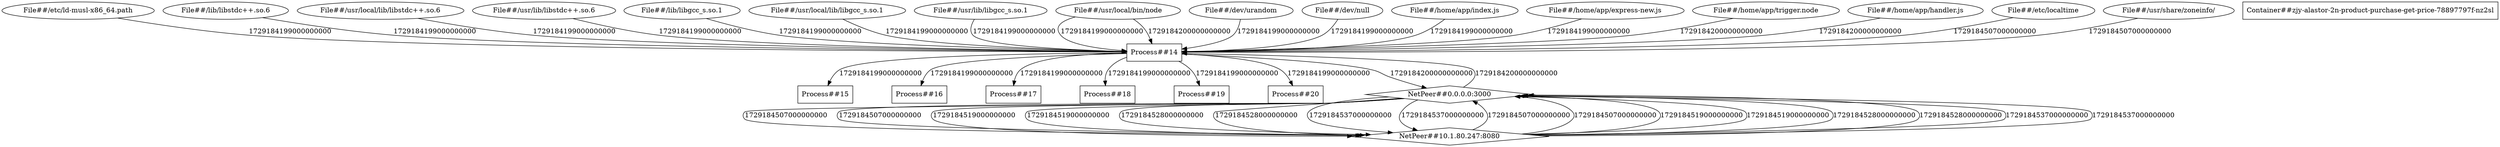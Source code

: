 digraph G {
	"File##/etc/ld-musl-x86_64.path"->"Process##14"[ label="1729184199000000000" ];
	"File##/lib/libstdc++.so.6"->"Process##14"[ label="1729184199000000000" ];
	"File##/usr/local/lib/libstdc++.so.6"->"Process##14"[ label="1729184199000000000" ];
	"File##/usr/lib/libstdc++.so.6"->"Process##14"[ label="1729184199000000000" ];
	"File##/lib/libgcc_s.so.1"->"Process##14"[ label="1729184199000000000" ];
	"File##/usr/local/lib/libgcc_s.so.1"->"Process##14"[ label="1729184199000000000" ];
	"File##/usr/lib/libgcc_s.so.1"->"Process##14"[ label="1729184199000000000" ];
	"Process##14"->"Process##15"[ label="1729184199000000000" ];
	"Process##14"->"Process##16"[ label="1729184199000000000" ];
	"Process##14"->"Process##17"[ label="1729184199000000000" ];
	"Process##14"->"Process##18"[ label="1729184199000000000" ];
	"Process##14"->"Process##19"[ label="1729184199000000000" ];
	"File##/usr/local/bin/node"->"Process##14"[ label="1729184199000000000" ];
	"File##/dev/urandom"->"Process##14"[ label="1729184199000000000" ];
	"Process##14"->"Process##20"[ label="1729184199000000000" ];
	"File##/dev/null"->"Process##14"[ label="1729184199000000000" ];
	"File##/home/app/index.js"->"Process##14"[ label="1729184199000000000" ];
	"File##/home/app/express-new.js"->"Process##14"[ label="1729184199000000000" ];
	"File##/usr/local/bin/node"->"Process##14"[ label="1729184200000000000" ];
	"File##/home/app/trigger.node"->"Process##14"[ label="1729184200000000000" ];
	"File##/home/app/handler.js"->"Process##14"[ label="1729184200000000000" ];
	"Process##14"->"NetPeer##0.0.0.0:3000"[ label="1729184200000000000" ];
	"NetPeer##0.0.0.0:3000"->"Process##14"[ label="1729184200000000000" ];
	"NetPeer##0.0.0.0:3000"->"NetPeer##10.1.80.247:8080"[ label="1729184507000000000" ];
	"NetPeer##10.1.80.247:8080"->"NetPeer##0.0.0.0:3000"[ label="1729184507000000000" ];
	"NetPeer##0.0.0.0:3000"->"NetPeer##10.1.80.247:8080"[ label="1729184507000000000" ];
	"NetPeer##10.1.80.247:8080"->"NetPeer##0.0.0.0:3000"[ label="1729184507000000000" ];
	"File##/etc/localtime"->"Process##14"[ label="1729184507000000000" ];
	"File##/usr/share/zoneinfo/"->"Process##14"[ label="1729184507000000000" ];
	"NetPeer##0.0.0.0:3000"->"NetPeer##10.1.80.247:8080"[ label="1729184519000000000" ];
	"NetPeer##10.1.80.247:8080"->"NetPeer##0.0.0.0:3000"[ label="1729184519000000000" ];
	"NetPeer##0.0.0.0:3000"->"NetPeer##10.1.80.247:8080"[ label="1729184519000000000" ];
	"NetPeer##10.1.80.247:8080"->"NetPeer##0.0.0.0:3000"[ label="1729184519000000000" ];
	"NetPeer##0.0.0.0:3000"->"NetPeer##10.1.80.247:8080"[ label="1729184528000000000" ];
	"NetPeer##10.1.80.247:8080"->"NetPeer##0.0.0.0:3000"[ label="1729184528000000000" ];
	"NetPeer##0.0.0.0:3000"->"NetPeer##10.1.80.247:8080"[ label="1729184528000000000" ];
	"NetPeer##10.1.80.247:8080"->"NetPeer##0.0.0.0:3000"[ label="1729184528000000000" ];
	"NetPeer##0.0.0.0:3000"->"NetPeer##10.1.80.247:8080"[ label="1729184537000000000" ];
	"NetPeer##10.1.80.247:8080"->"NetPeer##0.0.0.0:3000"[ label="1729184537000000000" ];
	"NetPeer##0.0.0.0:3000"->"NetPeer##10.1.80.247:8080"[ label="1729184537000000000" ];
	"NetPeer##10.1.80.247:8080"->"NetPeer##0.0.0.0:3000"[ label="1729184537000000000" ];
	"Container##zjy-alastor-2n-product-purchase-get-price-78897797f-nz2sl" [ shape="box" ];
	"File##/dev/null" [ shape="ellipse" ];
	"File##/dev/urandom" [ shape="ellipse" ];
	"File##/etc/ld-musl-x86_64.path" [ shape="ellipse" ];
	"File##/etc/localtime" [ shape="ellipse" ];
	"File##/home/app/express-new.js" [ shape="ellipse" ];
	"File##/home/app/handler.js" [ shape="ellipse" ];
	"File##/home/app/index.js" [ shape="ellipse" ];
	"File##/home/app/trigger.node" [ shape="ellipse" ];
	"File##/lib/libgcc_s.so.1" [ shape="ellipse" ];
	"File##/lib/libstdc++.so.6" [ shape="ellipse" ];
	"File##/usr/lib/libgcc_s.so.1" [ shape="ellipse" ];
	"File##/usr/lib/libstdc++.so.6" [ shape="ellipse" ];
	"File##/usr/local/bin/node" [ shape="ellipse" ];
	"File##/usr/local/lib/libgcc_s.so.1" [ shape="ellipse" ];
	"File##/usr/local/lib/libstdc++.so.6" [ shape="ellipse" ];
	"File##/usr/share/zoneinfo/" [ shape="ellipse" ];
	"NetPeer##0.0.0.0:3000" [ shape="diamond" ];
	"NetPeer##10.1.80.247:8080" [ shape="diamond" ];
	"Process##14" [ shape="box" ];
	"Process##15" [ shape="box" ];
	"Process##16" [ shape="box" ];
	"Process##17" [ shape="box" ];
	"Process##18" [ shape="box" ];
	"Process##19" [ shape="box" ];
	"Process##20" [ shape="box" ];

}
